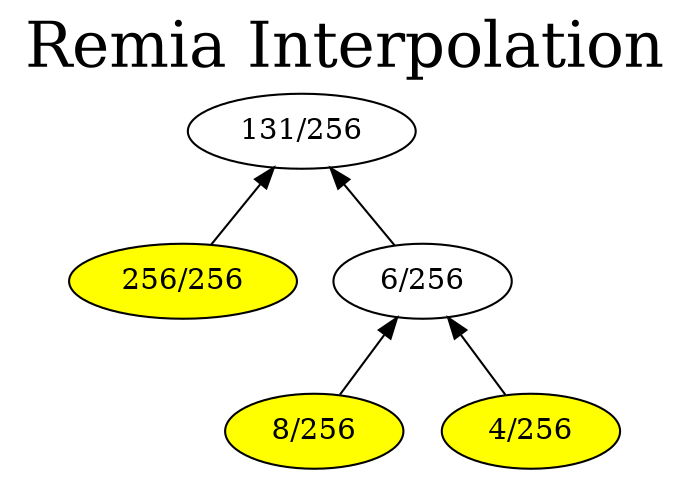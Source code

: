 digraph G { 
rankdir = BT;
graph [label= "Remia Interpolation", labelloc=t, fontsize=30];
1[label= " 131/256 " ];
2[label= " 256/256 " ];
2->1
3[label= " 6/256 " ];
3->1
2[style=filled, fillcolor=yellow];
6[label= " 8/256 " ];
6->3
7[label= " 4/256 " ];
7->3
6[style=filled, fillcolor=yellow];
7[style=filled, fillcolor=yellow];
}